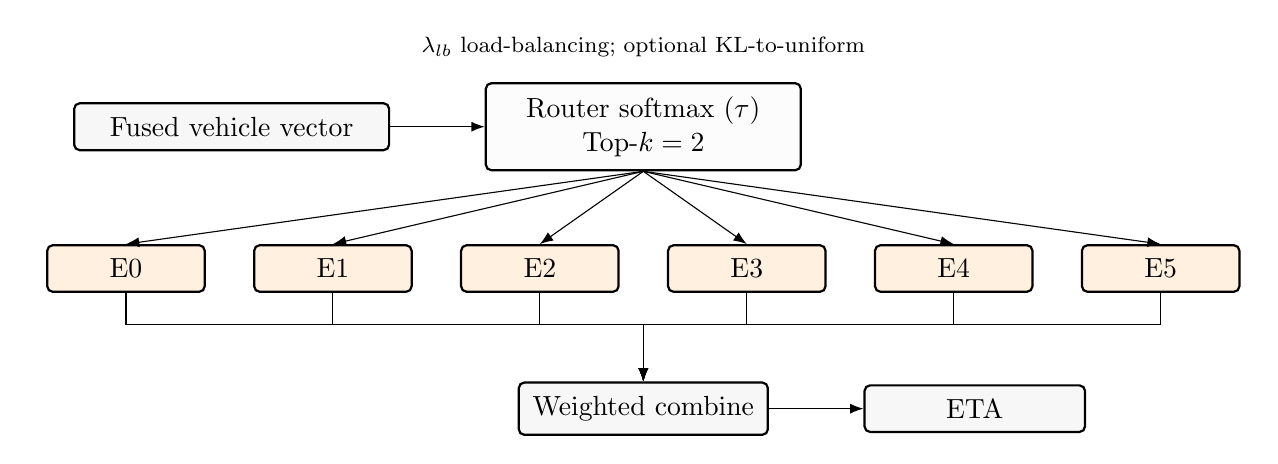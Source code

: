 % TikZ: Router + MoE (Top-k=2 over 6 experts)
\tikzset{blk/.style={draw, rounded corners=2pt, thick, align=center, inner sep=5pt, fill=black!3},
 moe/.style={blk, fill=orange!12}, op/.style={blk, fill=black!1}, note/.style={font=\footnotesize, align=left}}

\begin{tikzpicture}[>=Latex, node distance=8mm]
% Inputs
\node[blk, minimum width=40mm] (fused) {Fused vehicle vector};
\node[op, right=12mm of fused, minimum width=40mm] (router) {Router softmax (\(\tau\)) \\ Top-$k=2$};
\draw[->] (fused) -- (router);

% Load balancing label (moved above router)
\node[above=2mm of router, font=\footnotesize] {$\lambda_{lb}$ load-balancing; optional KL-to-uniform};

% Experts row (lowered to make room for top arrows)
\matrix (experts) [row sep=0mm, column sep=6mm, right=16mm of router, below=8mm of router] {
  \node[moe, minimum width=20mm] (e0) {E0}; &
  \node[moe, minimum width=20mm] (e1) {E1}; &
  \node[moe, minimum width=20mm] (e2) {E2}; &
  \node[moe, minimum width=20mm] (e3) {E3}; &
  \node[moe, minimum width=20mm] (e4) {E4}; &
  \node[moe, minimum width=20mm] (e5) {E5}; \\
};

% Routing edges (straight from router to each expert)
\foreach \x in {0,1,2,3,4,5} {
  \draw[->] (router.south) -- (e\x.north);
}

% Combine
\node[blk, below=10mm of experts] (combine) {Weighted combine};
\foreach \x in {0,1,2,3,4,5} {\draw[->] (e\x.south) -- ++(0,-4mm) -| (combine.north);}

\node[blk, right=12mm of combine, minimum width=28mm] (eta) {ETA};
\draw[->] (combine) -- (eta);
\end{tikzpicture}



